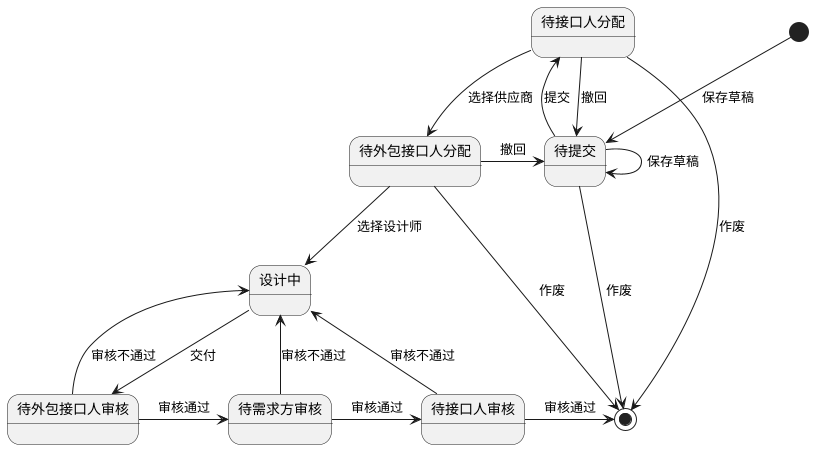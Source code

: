 @startuml

[*] -down-> 待提交: 保存草稿
待提交 -down-> 待接口人分配: 提交
待提交 -> 待提交: 保存草稿
待提交 -> [*]: 作废
待接口人分配 -down-> 待外包接口人分配: 选择供应商
待接口人分配 -> 待提交: 撤回
待接口人分配 -> [*]: 作废
待外包接口人分配 -down-> 设计中: 选择设计师
待外包接口人分配 -> 待提交: 撤回
待外包接口人分配 -> [*]: 作废
设计中 -> 待外包接口人审核: 交付
待外包接口人审核 --> 设计中: 审核不通过
待外包接口人审核 -> 待需求方审核: 审核通过
待需求方审核 -> 待接口人审核: 审核通过
待需求方审核 -> 设计中: 审核不通过
待接口人审核 -> 设计中: 审核不通过
待接口人审核 -> [*]: 审核通过

@enduml